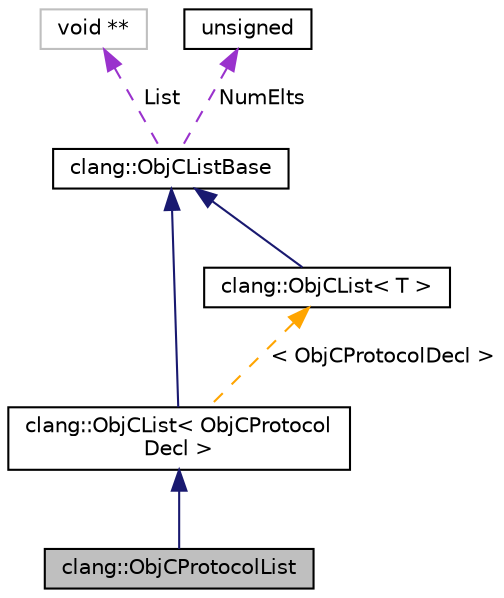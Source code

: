 digraph "clang::ObjCProtocolList"
{
 // LATEX_PDF_SIZE
  bgcolor="transparent";
  edge [fontname="Helvetica",fontsize="10",labelfontname="Helvetica",labelfontsize="10"];
  node [fontname="Helvetica",fontsize="10",shape=record];
  Node1 [label="clang::ObjCProtocolList",height=0.2,width=0.4,color="black", fillcolor="grey75", style="filled", fontcolor="black",tooltip="A list of Objective-C protocols, along with the source locations at which they were referenced."];
  Node2 -> Node1 [dir="back",color="midnightblue",fontsize="10",style="solid",fontname="Helvetica"];
  Node2 [label="clang::ObjCList\< ObjCProtocol\lDecl \>",height=0.2,width=0.4,color="black",URL="$classclang_1_1ObjCList.html",tooltip=" "];
  Node3 -> Node2 [dir="back",color="midnightblue",fontsize="10",style="solid",fontname="Helvetica"];
  Node3 [label="clang::ObjCListBase",height=0.2,width=0.4,color="black",URL="$classclang_1_1ObjCListBase.html",tooltip=" "];
  Node4 -> Node3 [dir="back",color="darkorchid3",fontsize="10",style="dashed",label=" List" ,fontname="Helvetica"];
  Node4 [label="void **",height=0.2,width=0.4,color="grey75",tooltip=" "];
  Node5 -> Node3 [dir="back",color="darkorchid3",fontsize="10",style="dashed",label=" NumElts" ,fontname="Helvetica"];
  Node5 [label="unsigned",height=0.2,width=0.4,color="black",URL="$classunsigned.html",tooltip=" "];
  Node6 -> Node2 [dir="back",color="orange",fontsize="10",style="dashed",label=" \< ObjCProtocolDecl \>" ,fontname="Helvetica"];
  Node6 [label="clang::ObjCList\< T \>",height=0.2,width=0.4,color="black",URL="$classclang_1_1ObjCList.html",tooltip="ObjCList - This is a simple template class used to hold various lists of decls etc,..."];
  Node3 -> Node6 [dir="back",color="midnightblue",fontsize="10",style="solid",fontname="Helvetica"];
}
